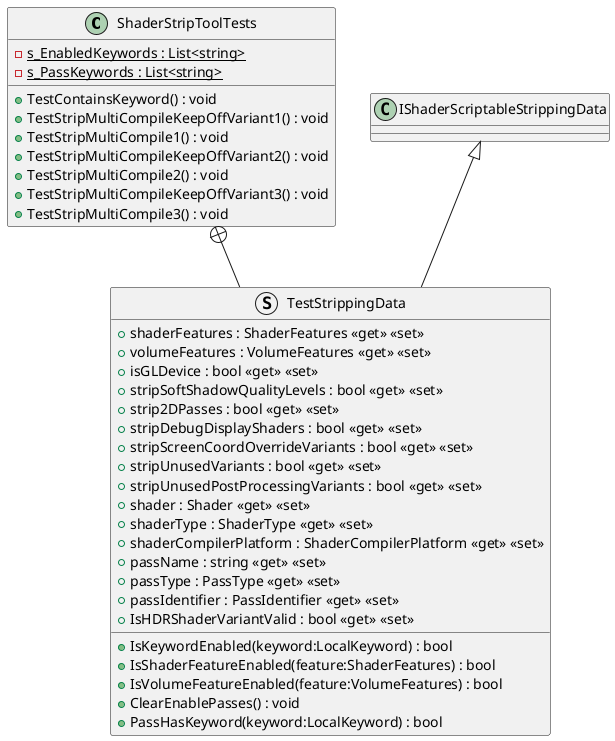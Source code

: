 @startuml
class ShaderStripToolTests {
    - {static} s_EnabledKeywords : List<string>
    - {static} s_PassKeywords : List<string>
    + TestContainsKeyword() : void
    + TestStripMultiCompileKeepOffVariant1() : void
    + TestStripMultiCompile1() : void
    + TestStripMultiCompileKeepOffVariant2() : void
    + TestStripMultiCompile2() : void
    + TestStripMultiCompileKeepOffVariant3() : void
    + TestStripMultiCompile3() : void
}
struct TestStrippingData {
    + shaderFeatures : ShaderFeatures <<get>> <<set>>
    + volumeFeatures : VolumeFeatures <<get>> <<set>>
    + isGLDevice : bool <<get>> <<set>>
    + stripSoftShadowQualityLevels : bool <<get>> <<set>>
    + strip2DPasses : bool <<get>> <<set>>
    + stripDebugDisplayShaders : bool <<get>> <<set>>
    + stripScreenCoordOverrideVariants : bool <<get>> <<set>>
    + stripUnusedVariants : bool <<get>> <<set>>
    + stripUnusedPostProcessingVariants : bool <<get>> <<set>>
    + shader : Shader <<get>> <<set>>
    + shaderType : ShaderType <<get>> <<set>>
    + shaderCompilerPlatform : ShaderCompilerPlatform <<get>> <<set>>
    + passName : string <<get>> <<set>>
    + passType : PassType <<get>> <<set>>
    + passIdentifier : PassIdentifier <<get>> <<set>>
    + IsHDRShaderVariantValid : bool <<get>> <<set>>
    + IsKeywordEnabled(keyword:LocalKeyword) : bool
    + IsShaderFeatureEnabled(feature:ShaderFeatures) : bool
    + IsVolumeFeatureEnabled(feature:VolumeFeatures) : bool
    + ClearEnablePasses() : void
    + PassHasKeyword(keyword:LocalKeyword) : bool
}
ShaderStripToolTests +-- TestStrippingData
IShaderScriptableStrippingData <|-- TestStrippingData
@enduml
